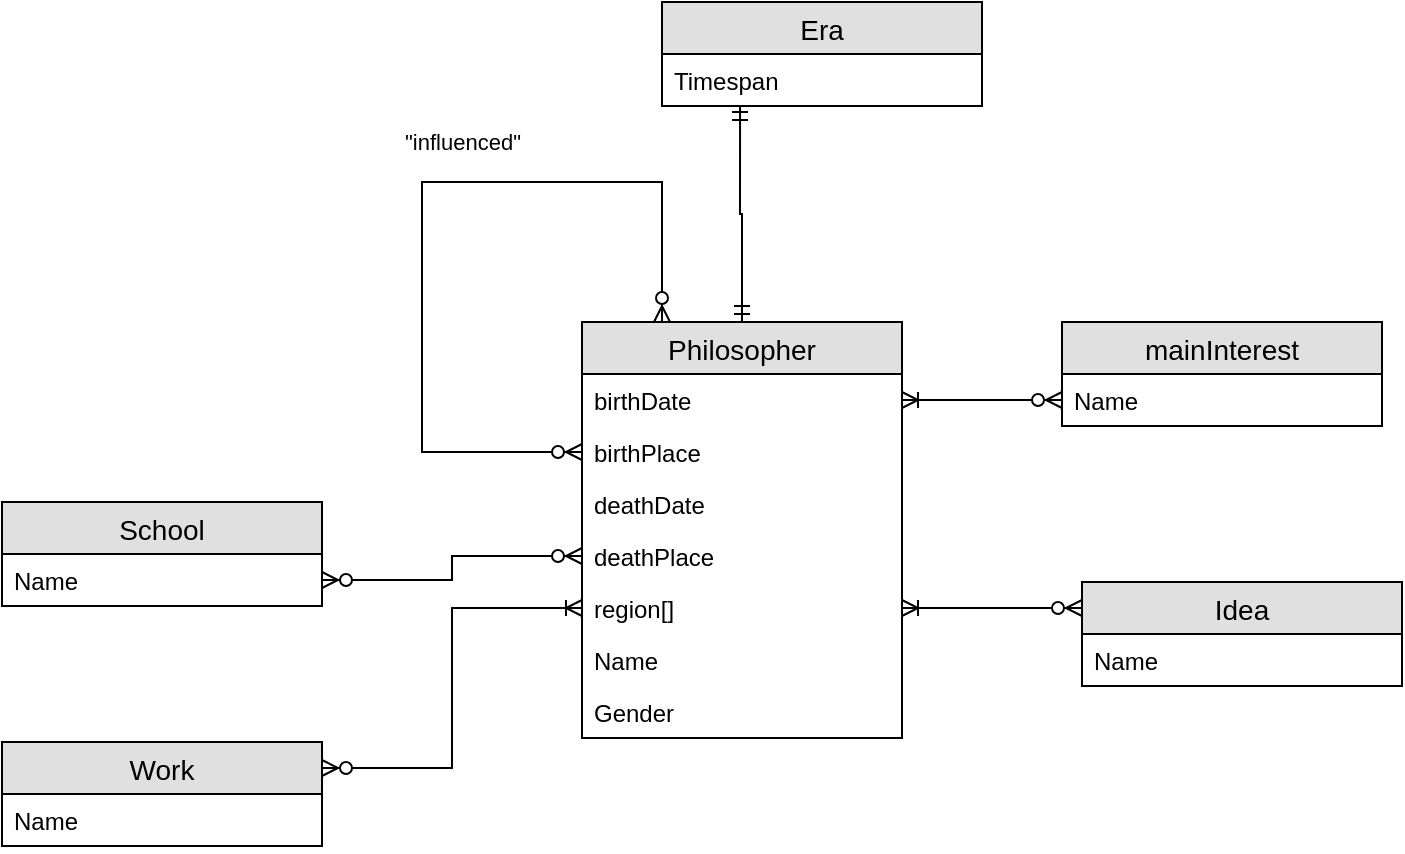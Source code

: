 <mxfile version="12.6.5" type="device"><diagram id="nR6NcdSZ7x72hoJ-bPQn" name="Page-2"><mxGraphModel dx="2180" dy="499" grid="1" gridSize="10" guides="1" tooltips="1" connect="1" arrows="1" fold="1" page="1" pageScale="1" pageWidth="1100" pageHeight="850" math="0" shadow="0"><root><mxCell id="i1cKbJ8duhJ7f09doi1_-0"/><mxCell id="i1cKbJ8duhJ7f09doi1_-1" parent="i1cKbJ8duhJ7f09doi1_-0"/><mxCell id="i1cKbJ8duhJ7f09doi1_-11" style="edgeStyle=orthogonalEdgeStyle;rounded=0;orthogonalLoop=1;jettySize=auto;html=1;exitX=0.5;exitY=0;exitDx=0;exitDy=0;entryX=0.244;entryY=0.962;entryDx=0;entryDy=0;entryPerimeter=0;startArrow=ERmandOne;startFill=0;endArrow=ERmandOne;endFill=0;" edge="1" parent="i1cKbJ8duhJ7f09doi1_-1" source="i1cKbJ8duhJ7f09doi1_-2" target="i1cKbJ8duhJ7f09doi1_-8"><mxGeometry relative="1" as="geometry"/></mxCell><mxCell id="i1cKbJ8duhJ7f09doi1_-2" value="Philosopher" style="swimlane;fontStyle=0;childLayout=stackLayout;horizontal=1;startSize=26;fillColor=#e0e0e0;horizontalStack=0;resizeParent=1;resizeParentMax=0;resizeLast=0;collapsible=1;marginBottom=0;swimlaneFillColor=#ffffff;align=center;fontSize=14;" vertex="1" parent="i1cKbJ8duhJ7f09doi1_-1"><mxGeometry x="40" y="200" width="160" height="208" as="geometry"/></mxCell><mxCell id="i1cKbJ8duhJ7f09doi1_-3" value="birthDate" style="text;strokeColor=none;fillColor=none;spacingLeft=4;spacingRight=4;overflow=hidden;rotatable=0;points=[[0,0.5],[1,0.5]];portConstraint=eastwest;fontSize=12;" vertex="1" parent="i1cKbJ8duhJ7f09doi1_-2"><mxGeometry y="26" width="160" height="26" as="geometry"/></mxCell><mxCell id="i1cKbJ8duhJ7f09doi1_-4" value="birthPlace" style="text;strokeColor=none;fillColor=none;spacingLeft=4;spacingRight=4;overflow=hidden;rotatable=0;points=[[0,0.5],[1,0.5]];portConstraint=eastwest;fontSize=12;" vertex="1" parent="i1cKbJ8duhJ7f09doi1_-2"><mxGeometry y="52" width="160" height="26" as="geometry"/></mxCell><mxCell id="i1cKbJ8duhJ7f09doi1_-5" value="deathDate" style="text;strokeColor=none;fillColor=none;spacingLeft=4;spacingRight=4;overflow=hidden;rotatable=0;points=[[0,0.5],[1,0.5]];portConstraint=eastwest;fontSize=12;" vertex="1" parent="i1cKbJ8duhJ7f09doi1_-2"><mxGeometry y="78" width="160" height="26" as="geometry"/></mxCell><mxCell id="i1cKbJ8duhJ7f09doi1_-6" value="deathPlace" style="text;strokeColor=none;fillColor=none;spacingLeft=4;spacingRight=4;overflow=hidden;rotatable=0;points=[[0,0.5],[1,0.5]];portConstraint=eastwest;fontSize=12;" vertex="1" parent="i1cKbJ8duhJ7f09doi1_-2"><mxGeometry y="104" width="160" height="26" as="geometry"/></mxCell><mxCell id="i1cKbJ8duhJ7f09doi1_-17" value="region[]" style="text;strokeColor=none;fillColor=none;spacingLeft=4;spacingRight=4;overflow=hidden;rotatable=0;points=[[0,0.5],[1,0.5]];portConstraint=eastwest;fontSize=12;" vertex="1" parent="i1cKbJ8duhJ7f09doi1_-2"><mxGeometry y="130" width="160" height="26" as="geometry"/></mxCell><mxCell id="i1cKbJ8duhJ7f09doi1_-18" value="Name" style="text;strokeColor=none;fillColor=none;spacingLeft=4;spacingRight=4;overflow=hidden;rotatable=0;points=[[0,0.5],[1,0.5]];portConstraint=eastwest;fontSize=12;" vertex="1" parent="i1cKbJ8duhJ7f09doi1_-2"><mxGeometry y="156" width="160" height="26" as="geometry"/></mxCell><mxCell id="i1cKbJ8duhJ7f09doi1_-19" value="Gender" style="text;strokeColor=none;fillColor=none;spacingLeft=4;spacingRight=4;overflow=hidden;rotatable=0;points=[[0,0.5],[1,0.5]];portConstraint=eastwest;fontSize=12;" vertex="1" parent="i1cKbJ8duhJ7f09doi1_-2"><mxGeometry y="182" width="160" height="26" as="geometry"/></mxCell><mxCell id="i1cKbJ8duhJ7f09doi1_-20" value="&quot;influenced&quot;" style="edgeStyle=orthogonalEdgeStyle;rounded=0;orthogonalLoop=1;jettySize=auto;html=1;exitX=0.25;exitY=0;exitDx=0;exitDy=0;entryX=0;entryY=0.5;entryDx=0;entryDy=0;startArrow=ERzeroToMany;startFill=1;endArrow=ERzeroToMany;endFill=1;" edge="1" parent="i1cKbJ8duhJ7f09doi1_-2" source="i1cKbJ8duhJ7f09doi1_-2" target="i1cKbJ8duhJ7f09doi1_-4"><mxGeometry x="-0.161" y="-20" relative="1" as="geometry"><Array as="points"><mxPoint x="40" y="-70"/><mxPoint x="-80" y="-70"/><mxPoint x="-80" y="65"/></Array><mxPoint as="offset"/></mxGeometry></mxCell><mxCell id="i1cKbJ8duhJ7f09doi1_-7" value="Era" style="swimlane;fontStyle=0;childLayout=stackLayout;horizontal=1;startSize=26;fillColor=#e0e0e0;horizontalStack=0;resizeParent=1;resizeParentMax=0;resizeLast=0;collapsible=1;marginBottom=0;swimlaneFillColor=#ffffff;align=center;fontSize=14;" vertex="1" parent="i1cKbJ8duhJ7f09doi1_-1"><mxGeometry x="80" y="40" width="160" height="52" as="geometry"/></mxCell><mxCell id="i1cKbJ8duhJ7f09doi1_-8" value="Timespan" style="text;strokeColor=none;fillColor=none;spacingLeft=4;spacingRight=4;overflow=hidden;rotatable=0;points=[[0,0.5],[1,0.5]];portConstraint=eastwest;fontSize=12;" vertex="1" parent="i1cKbJ8duhJ7f09doi1_-7"><mxGeometry y="26" width="160" height="26" as="geometry"/></mxCell><mxCell id="i1cKbJ8duhJ7f09doi1_-12" value="mainInterest" style="swimlane;fontStyle=0;childLayout=stackLayout;horizontal=1;startSize=26;fillColor=#e0e0e0;horizontalStack=0;resizeParent=1;resizeParentMax=0;resizeLast=0;collapsible=1;marginBottom=0;swimlaneFillColor=#ffffff;align=center;fontSize=14;" vertex="1" parent="i1cKbJ8duhJ7f09doi1_-1"><mxGeometry x="280" y="200" width="160" height="52" as="geometry"/></mxCell><mxCell id="i1cKbJ8duhJ7f09doi1_-14" value="Name" style="text;strokeColor=none;fillColor=none;spacingLeft=4;spacingRight=4;overflow=hidden;rotatable=0;points=[[0,0.5],[1,0.5]];portConstraint=eastwest;fontSize=12;" vertex="1" parent="i1cKbJ8duhJ7f09doi1_-12"><mxGeometry y="26" width="160" height="26" as="geometry"/></mxCell><mxCell id="i1cKbJ8duhJ7f09doi1_-16" style="edgeStyle=orthogonalEdgeStyle;rounded=0;orthogonalLoop=1;jettySize=auto;html=1;exitX=1;exitY=0.5;exitDx=0;exitDy=0;entryX=0;entryY=0.5;entryDx=0;entryDy=0;startArrow=ERoneToMany;startFill=0;endArrow=ERzeroToMany;endFill=1;" edge="1" parent="i1cKbJ8duhJ7f09doi1_-1" source="i1cKbJ8duhJ7f09doi1_-3" target="i1cKbJ8duhJ7f09doi1_-14"><mxGeometry relative="1" as="geometry"/></mxCell><mxCell id="i1cKbJ8duhJ7f09doi1_-21" value="School" style="swimlane;fontStyle=0;childLayout=stackLayout;horizontal=1;startSize=26;fillColor=#e0e0e0;horizontalStack=0;resizeParent=1;resizeParentMax=0;resizeLast=0;collapsible=1;marginBottom=0;swimlaneFillColor=#ffffff;align=center;fontSize=14;" vertex="1" parent="i1cKbJ8duhJ7f09doi1_-1"><mxGeometry x="-250" y="290" width="160" height="52" as="geometry"/></mxCell><mxCell id="i1cKbJ8duhJ7f09doi1_-22" value="Name" style="text;strokeColor=none;fillColor=none;spacingLeft=4;spacingRight=4;overflow=hidden;rotatable=0;points=[[0,0.5],[1,0.5]];portConstraint=eastwest;fontSize=12;" vertex="1" parent="i1cKbJ8duhJ7f09doi1_-21"><mxGeometry y="26" width="160" height="26" as="geometry"/></mxCell><mxCell id="i1cKbJ8duhJ7f09doi1_-25" style="edgeStyle=orthogonalEdgeStyle;rounded=0;orthogonalLoop=1;jettySize=auto;html=1;exitX=0;exitY=0.5;exitDx=0;exitDy=0;entryX=1;entryY=0.5;entryDx=0;entryDy=0;startArrow=ERzeroToMany;startFill=1;endArrow=ERzeroToMany;endFill=1;" edge="1" parent="i1cKbJ8duhJ7f09doi1_-1" source="i1cKbJ8duhJ7f09doi1_-6" target="i1cKbJ8duhJ7f09doi1_-22"><mxGeometry relative="1" as="geometry"/></mxCell><mxCell id="i1cKbJ8duhJ7f09doi1_-26" value="Work" style="swimlane;fontStyle=0;childLayout=stackLayout;horizontal=1;startSize=26;fillColor=#e0e0e0;horizontalStack=0;resizeParent=1;resizeParentMax=0;resizeLast=0;collapsible=1;marginBottom=0;swimlaneFillColor=#ffffff;align=center;fontSize=14;" vertex="1" parent="i1cKbJ8duhJ7f09doi1_-1"><mxGeometry x="-250" y="410" width="160" height="52" as="geometry"/></mxCell><mxCell id="i1cKbJ8duhJ7f09doi1_-28" value="Name" style="text;strokeColor=none;fillColor=none;spacingLeft=4;spacingRight=4;overflow=hidden;rotatable=0;points=[[0,0.5],[1,0.5]];portConstraint=eastwest;fontSize=12;" vertex="1" parent="i1cKbJ8duhJ7f09doi1_-26"><mxGeometry y="26" width="160" height="26" as="geometry"/></mxCell><mxCell id="i1cKbJ8duhJ7f09doi1_-30" style="edgeStyle=orthogonalEdgeStyle;rounded=0;orthogonalLoop=1;jettySize=auto;html=1;exitX=0;exitY=0.5;exitDx=0;exitDy=0;entryX=1;entryY=0.25;entryDx=0;entryDy=0;startArrow=ERoneToMany;startFill=0;endArrow=ERzeroToMany;endFill=1;" edge="1" parent="i1cKbJ8duhJ7f09doi1_-1" source="i1cKbJ8duhJ7f09doi1_-17" target="i1cKbJ8duhJ7f09doi1_-26"><mxGeometry relative="1" as="geometry"/></mxCell><mxCell id="i1cKbJ8duhJ7f09doi1_-35" style="edgeStyle=orthogonalEdgeStyle;rounded=0;orthogonalLoop=1;jettySize=auto;html=1;exitX=0;exitY=0.25;exitDx=0;exitDy=0;entryX=1;entryY=0.5;entryDx=0;entryDy=0;startArrow=ERzeroToMany;startFill=1;endArrow=ERoneToMany;endFill=0;" edge="1" parent="i1cKbJ8duhJ7f09doi1_-1" source="i1cKbJ8duhJ7f09doi1_-31" target="i1cKbJ8duhJ7f09doi1_-17"><mxGeometry relative="1" as="geometry"/></mxCell><mxCell id="i1cKbJ8duhJ7f09doi1_-31" value="Idea" style="swimlane;fontStyle=0;childLayout=stackLayout;horizontal=1;startSize=26;fillColor=#e0e0e0;horizontalStack=0;resizeParent=1;resizeParentMax=0;resizeLast=0;collapsible=1;marginBottom=0;swimlaneFillColor=#ffffff;align=center;fontSize=14;" vertex="1" parent="i1cKbJ8duhJ7f09doi1_-1"><mxGeometry x="290" y="330" width="160" height="52" as="geometry"/></mxCell><mxCell id="i1cKbJ8duhJ7f09doi1_-32" value="Name" style="text;strokeColor=none;fillColor=none;spacingLeft=4;spacingRight=4;overflow=hidden;rotatable=0;points=[[0,0.5],[1,0.5]];portConstraint=eastwest;fontSize=12;" vertex="1" parent="i1cKbJ8duhJ7f09doi1_-31"><mxGeometry y="26" width="160" height="26" as="geometry"/></mxCell></root></mxGraphModel></diagram></mxfile>